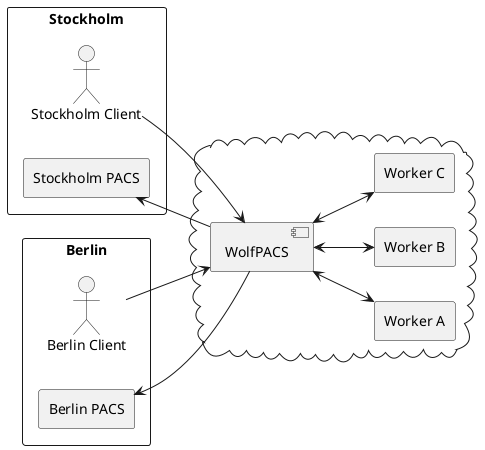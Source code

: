 @startuml
left to right direction
skinparam packageStyle rectangle

package Stockholm {
actor "Stockholm Client" as S_CLIENT
agent "Stockholm PACS" as S_PACS
}

package Berlin {
actor "Berlin Client" as B_CLIENT
agent "Berlin PACS" as B_PACS
}

cloud {

component "WolfPACS" as WP

agent "Worker A" as WA
agent "Worker B" as WB
agent "Worker C" as WC
}

S_CLIENT --> WP
B_CLIENT --> WP

WP <--> WA
WP <--> WB
WP <--> WC

WP --> S_PACS
WP --> B_PACS

@enduml
